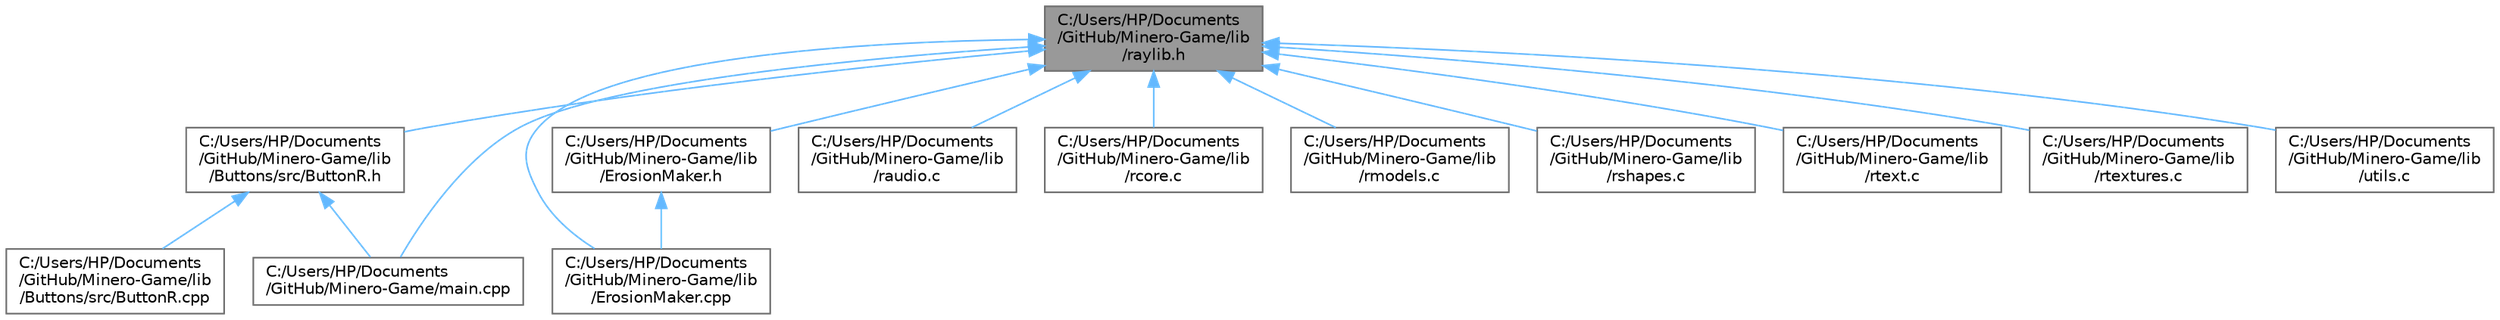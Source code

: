 digraph "C:/Users/HP/Documents/GitHub/Minero-Game/lib/raylib.h"
{
 // LATEX_PDF_SIZE
  bgcolor="transparent";
  edge [fontname=Helvetica,fontsize=10,labelfontname=Helvetica,labelfontsize=10];
  node [fontname=Helvetica,fontsize=10,shape=box,height=0.2,width=0.4];
  Node1 [id="Node000001",label="C:/Users/HP/Documents\l/GitHub/Minero-Game/lib\l/raylib.h",height=0.2,width=0.4,color="gray40", fillcolor="grey60", style="filled", fontcolor="black",tooltip=" "];
  Node1 -> Node2 [id="edge29_Node000001_Node000002",dir="back",color="steelblue1",style="solid",tooltip=" "];
  Node2 [id="Node000002",label="C:/Users/HP/Documents\l/GitHub/Minero-Game/lib\l/Buttons/src/ButtonR.h",height=0.2,width=0.4,color="grey40", fillcolor="white", style="filled",URL="$lib_2_buttons_2src_2_button_r_8h.html",tooltip=" "];
  Node2 -> Node3 [id="edge30_Node000002_Node000003",dir="back",color="steelblue1",style="solid",tooltip=" "];
  Node3 [id="Node000003",label="C:/Users/HP/Documents\l/GitHub/Minero-Game/lib\l/Buttons/src/ButtonR.cpp",height=0.2,width=0.4,color="grey40", fillcolor="white", style="filled",URL="$lib_2_buttons_2src_2_button_r_8cpp.html",tooltip=" "];
  Node2 -> Node4 [id="edge31_Node000002_Node000004",dir="back",color="steelblue1",style="solid",tooltip=" "];
  Node4 [id="Node000004",label="C:/Users/HP/Documents\l/GitHub/Minero-Game/main.cpp",height=0.2,width=0.4,color="grey40", fillcolor="white", style="filled",URL="$main_8cpp.html",tooltip=" "];
  Node1 -> Node5 [id="edge32_Node000001_Node000005",dir="back",color="steelblue1",style="solid",tooltip=" "];
  Node5 [id="Node000005",label="C:/Users/HP/Documents\l/GitHub/Minero-Game/lib\l/ErosionMaker.cpp",height=0.2,width=0.4,color="grey40", fillcolor="white", style="filled",URL="$lib_2_erosion_maker_8cpp.html",tooltip=" "];
  Node1 -> Node6 [id="edge33_Node000001_Node000006",dir="back",color="steelblue1",style="solid",tooltip=" "];
  Node6 [id="Node000006",label="C:/Users/HP/Documents\l/GitHub/Minero-Game/lib\l/ErosionMaker.h",height=0.2,width=0.4,color="grey40", fillcolor="white", style="filled",URL="$lib_2_erosion_maker_8h.html",tooltip=" "];
  Node6 -> Node5 [id="edge34_Node000006_Node000005",dir="back",color="steelblue1",style="solid",tooltip=" "];
  Node1 -> Node7 [id="edge35_Node000001_Node000007",dir="back",color="steelblue1",style="solid",tooltip=" "];
  Node7 [id="Node000007",label="C:/Users/HP/Documents\l/GitHub/Minero-Game/lib\l/raudio.c",height=0.2,width=0.4,color="grey40", fillcolor="white", style="filled",URL="$lib_2raudio_8c.html",tooltip=" "];
  Node1 -> Node8 [id="edge36_Node000001_Node000008",dir="back",color="steelblue1",style="solid",tooltip=" "];
  Node8 [id="Node000008",label="C:/Users/HP/Documents\l/GitHub/Minero-Game/lib\l/rcore.c",height=0.2,width=0.4,color="grey40", fillcolor="white", style="filled",URL="$lib_2rcore_8c.html",tooltip=" "];
  Node1 -> Node9 [id="edge37_Node000001_Node000009",dir="back",color="steelblue1",style="solid",tooltip=" "];
  Node9 [id="Node000009",label="C:/Users/HP/Documents\l/GitHub/Minero-Game/lib\l/rmodels.c",height=0.2,width=0.4,color="grey40", fillcolor="white", style="filled",URL="$lib_2rmodels_8c.html",tooltip=" "];
  Node1 -> Node10 [id="edge38_Node000001_Node000010",dir="back",color="steelblue1",style="solid",tooltip=" "];
  Node10 [id="Node000010",label="C:/Users/HP/Documents\l/GitHub/Minero-Game/lib\l/rshapes.c",height=0.2,width=0.4,color="grey40", fillcolor="white", style="filled",URL="$lib_2rshapes_8c.html",tooltip=" "];
  Node1 -> Node11 [id="edge39_Node000001_Node000011",dir="back",color="steelblue1",style="solid",tooltip=" "];
  Node11 [id="Node000011",label="C:/Users/HP/Documents\l/GitHub/Minero-Game/lib\l/rtext.c",height=0.2,width=0.4,color="grey40", fillcolor="white", style="filled",URL="$lib_2rtext_8c.html",tooltip=" "];
  Node1 -> Node12 [id="edge40_Node000001_Node000012",dir="back",color="steelblue1",style="solid",tooltip=" "];
  Node12 [id="Node000012",label="C:/Users/HP/Documents\l/GitHub/Minero-Game/lib\l/rtextures.c",height=0.2,width=0.4,color="grey40", fillcolor="white", style="filled",URL="$lib_2rtextures_8c.html",tooltip=" "];
  Node1 -> Node13 [id="edge41_Node000001_Node000013",dir="back",color="steelblue1",style="solid",tooltip=" "];
  Node13 [id="Node000013",label="C:/Users/HP/Documents\l/GitHub/Minero-Game/lib\l/utils.c",height=0.2,width=0.4,color="grey40", fillcolor="white", style="filled",URL="$lib_2utils_8c.html",tooltip=" "];
  Node1 -> Node4 [id="edge42_Node000001_Node000004",dir="back",color="steelblue1",style="solid",tooltip=" "];
}
